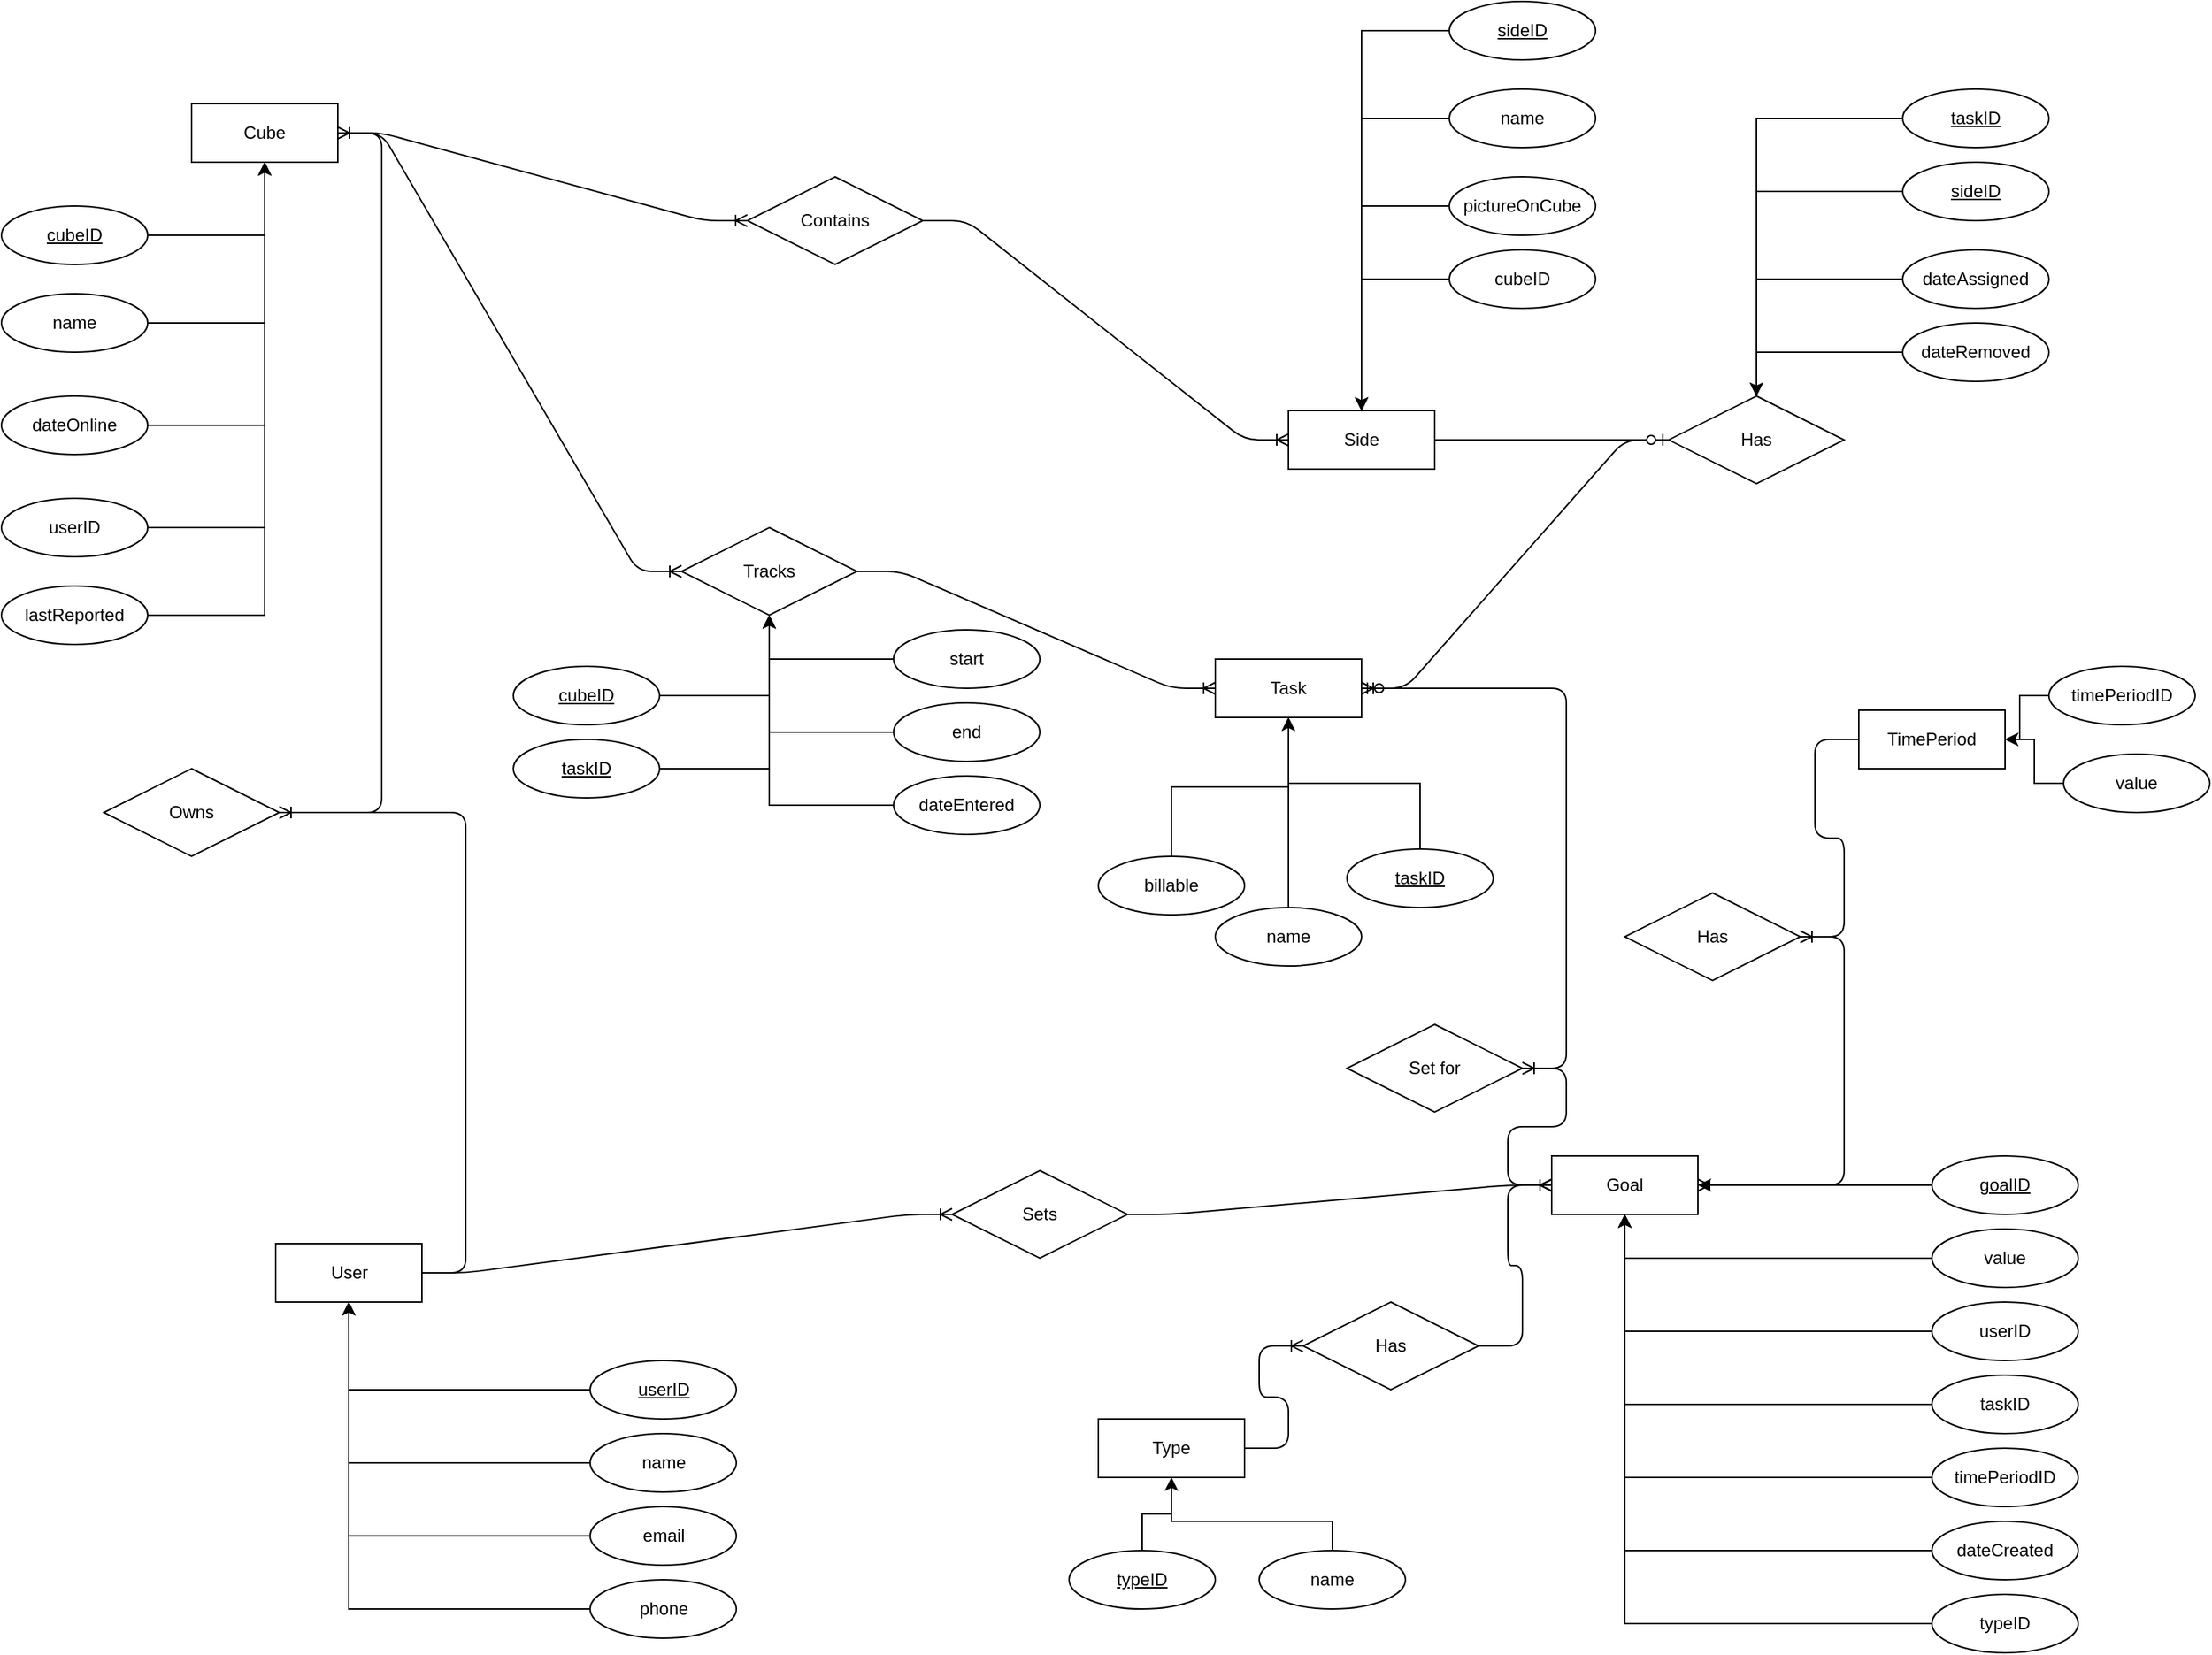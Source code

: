 <mxfile version="13.7.6" type="github">
  <diagram id="R2lEEEUBdFMjLlhIrx00" name="Page-1">
    <mxGraphModel dx="2436" dy="1880" grid="1" gridSize="10" guides="1" tooltips="1" connect="1" arrows="1" fold="1" page="1" pageScale="1" pageWidth="850" pageHeight="1100" math="0" shadow="0" extFonts="Permanent Marker^https://fonts.googleapis.com/css?family=Permanent+Marker">
      <root>
        <mxCell id="0" />
        <mxCell id="1" parent="0" />
        <mxCell id="gzNkbpyORmyLpdVIkSuP-48" value="" style="edgeStyle=entityRelationEdgeStyle;fontSize=12;html=1;endArrow=ERoneToMany;" parent="1" source="gzNkbpyORmyLpdVIkSuP-83" target="gzNkbpyORmyLpdVIkSuP-91" edge="1">
          <mxGeometry width="100" height="100" relative="1" as="geometry">
            <mxPoint x="60" y="140" as="sourcePoint" />
            <mxPoint x="30" y="265" as="targetPoint" />
          </mxGeometry>
        </mxCell>
        <mxCell id="gzNkbpyORmyLpdVIkSuP-72" value="Owns" style="shape=rhombus;perimeter=rhombusPerimeter;whiteSpace=wrap;html=1;align=center;" parent="1" vertex="1">
          <mxGeometry x="-750" y="485" width="120" height="60" as="geometry" />
        </mxCell>
        <mxCell id="gzNkbpyORmyLpdVIkSuP-73" value="" style="edgeStyle=entityRelationEdgeStyle;fontSize=12;html=1;endArrow=ERoneToMany;" parent="1" source="gzNkbpyORmyLpdVIkSuP-106" target="gzNkbpyORmyLpdVIkSuP-72" edge="1">
          <mxGeometry width="100" height="100" relative="1" as="geometry">
            <mxPoint x="355" y="635" as="sourcePoint" />
            <mxPoint x="-250" y="660" as="targetPoint" />
          </mxGeometry>
        </mxCell>
        <mxCell id="gzNkbpyORmyLpdVIkSuP-77" value="" style="edgeStyle=entityRelationEdgeStyle;fontSize=12;html=1;endArrow=ERzeroToOne;endFill=1;" parent="1" source="gzNkbpyORmyLpdVIkSuP-74" target="gzNkbpyORmyLpdVIkSuP-107" edge="1">
          <mxGeometry width="100" height="100" relative="1" as="geometry">
            <mxPoint x="500" y="250" as="sourcePoint" />
            <mxPoint x="610" y="365" as="targetPoint" />
          </mxGeometry>
        </mxCell>
        <mxCell id="gzNkbpyORmyLpdVIkSuP-74" value="Has" style="shape=rhombus;perimeter=rhombusPerimeter;whiteSpace=wrap;html=1;align=center;" parent="1" vertex="1">
          <mxGeometry x="320" y="230" width="120" height="60" as="geometry" />
        </mxCell>
        <mxCell id="gzNkbpyORmyLpdVIkSuP-78" value="" style="edgeStyle=entityRelationEdgeStyle;fontSize=12;html=1;endArrow=ERzeroToOne;endFill=1;" parent="1" source="gzNkbpyORmyLpdVIkSuP-91" target="gzNkbpyORmyLpdVIkSuP-74" edge="1">
          <mxGeometry width="100" height="100" relative="1" as="geometry">
            <mxPoint x="190" y="265" as="sourcePoint" />
            <mxPoint x="590" y="135" as="targetPoint" />
          </mxGeometry>
        </mxCell>
        <mxCell id="gzNkbpyORmyLpdVIkSuP-80" value="" style="edgeStyle=entityRelationEdgeStyle;fontSize=12;html=1;endArrow=ERoneToMany;" parent="1" source="gzNkbpyORmyLpdVIkSuP-81" target="gzNkbpyORmyLpdVIkSuP-107" edge="1">
          <mxGeometry width="100" height="100" relative="1" as="geometry">
            <mxPoint x="290" y="400" as="sourcePoint" />
            <mxPoint x="610" y="365" as="targetPoint" />
          </mxGeometry>
        </mxCell>
        <mxCell id="gzNkbpyORmyLpdVIkSuP-81" value="Tracks" style="shape=rhombus;perimeter=rhombusPerimeter;whiteSpace=wrap;html=1;align=center;" parent="1" vertex="1">
          <mxGeometry x="-355" y="320" width="120" height="60" as="geometry" />
        </mxCell>
        <mxCell id="gzNkbpyORmyLpdVIkSuP-82" value="" style="edgeStyle=entityRelationEdgeStyle;fontSize=12;html=1;endArrow=ERoneToMany;" parent="1" source="gzNkbpyORmyLpdVIkSuP-97" target="gzNkbpyORmyLpdVIkSuP-81" edge="1">
          <mxGeometry width="100" height="100" relative="1" as="geometry">
            <mxPoint x="50" y="595" as="sourcePoint" />
            <mxPoint x="590" y="135" as="targetPoint" />
          </mxGeometry>
        </mxCell>
        <mxCell id="gzNkbpyORmyLpdVIkSuP-83" value="Contains" style="shape=rhombus;perimeter=rhombusPerimeter;whiteSpace=wrap;html=1;align=center;" parent="1" vertex="1">
          <mxGeometry x="-310" y="80" width="120" height="60" as="geometry" />
        </mxCell>
        <mxCell id="gzNkbpyORmyLpdVIkSuP-84" value="" style="edgeStyle=entityRelationEdgeStyle;fontSize=12;html=1;endArrow=ERoneToMany;" parent="1" source="gzNkbpyORmyLpdVIkSuP-97" target="gzNkbpyORmyLpdVIkSuP-83" edge="1">
          <mxGeometry width="100" height="100" relative="1" as="geometry">
            <mxPoint x="50" y="595" as="sourcePoint" />
            <mxPoint x="80" y="145" as="targetPoint" />
          </mxGeometry>
        </mxCell>
        <mxCell id="gzNkbpyORmyLpdVIkSuP-103" style="edgeStyle=orthogonalEdgeStyle;rounded=0;orthogonalLoop=1;jettySize=auto;html=1;" parent="1" source="gzNkbpyORmyLpdVIkSuP-88" target="gzNkbpyORmyLpdVIkSuP-91" edge="1">
          <mxGeometry relative="1" as="geometry" />
        </mxCell>
        <mxCell id="gzNkbpyORmyLpdVIkSuP-88" value="pictureOnCube" style="ellipse;whiteSpace=wrap;html=1;align=center;" parent="1" vertex="1">
          <mxGeometry x="170" y="80" width="100" height="40" as="geometry" />
        </mxCell>
        <mxCell id="gzNkbpyORmyLpdVIkSuP-102" style="edgeStyle=orthogonalEdgeStyle;rounded=0;orthogonalLoop=1;jettySize=auto;html=1;" parent="1" source="gzNkbpyORmyLpdVIkSuP-89" target="gzNkbpyORmyLpdVIkSuP-91" edge="1">
          <mxGeometry relative="1" as="geometry" />
        </mxCell>
        <mxCell id="gzNkbpyORmyLpdVIkSuP-89" value="name" style="ellipse;whiteSpace=wrap;html=1;align=center;" parent="1" vertex="1">
          <mxGeometry x="170" y="20" width="100" height="40" as="geometry" />
        </mxCell>
        <mxCell id="gzNkbpyORmyLpdVIkSuP-104" style="edgeStyle=orthogonalEdgeStyle;rounded=0;orthogonalLoop=1;jettySize=auto;html=1;" parent="1" source="gzNkbpyORmyLpdVIkSuP-90" target="gzNkbpyORmyLpdVIkSuP-91" edge="1">
          <mxGeometry relative="1" as="geometry" />
        </mxCell>
        <mxCell id="gzNkbpyORmyLpdVIkSuP-90" value="cubeID" style="ellipse;whiteSpace=wrap;html=1;align=center;" parent="1" vertex="1">
          <mxGeometry x="170" y="130" width="100" height="40" as="geometry" />
        </mxCell>
        <mxCell id="gzNkbpyORmyLpdVIkSuP-91" value="Side" style="whiteSpace=wrap;html=1;align=center;" parent="1" vertex="1">
          <mxGeometry x="60" y="240" width="100" height="40" as="geometry" />
        </mxCell>
        <mxCell id="gzNkbpyORmyLpdVIkSuP-101" style="edgeStyle=orthogonalEdgeStyle;rounded=0;orthogonalLoop=1;jettySize=auto;html=1;" parent="1" source="gzNkbpyORmyLpdVIkSuP-96" target="gzNkbpyORmyLpdVIkSuP-91" edge="1">
          <mxGeometry relative="1" as="geometry" />
        </mxCell>
        <mxCell id="gzNkbpyORmyLpdVIkSuP-96" value="sideID" style="ellipse;whiteSpace=wrap;html=1;align=center;fontStyle=4;" parent="1" vertex="1">
          <mxGeometry x="170" y="-40" width="100" height="40" as="geometry" />
        </mxCell>
        <mxCell id="gzNkbpyORmyLpdVIkSuP-97" value="Cube" style="whiteSpace=wrap;html=1;align=center;" parent="1" vertex="1">
          <mxGeometry x="-690" y="30" width="100" height="40" as="geometry" />
        </mxCell>
        <mxCell id="gzNkbpyORmyLpdVIkSuP-98" value="" style="edgeStyle=entityRelationEdgeStyle;fontSize=12;html=1;endArrow=ERoneToMany;" parent="1" source="gzNkbpyORmyLpdVIkSuP-72" target="gzNkbpyORmyLpdVIkSuP-97" edge="1">
          <mxGeometry width="100" height="100" relative="1" as="geometry">
            <mxPoint x="200" y="330" as="sourcePoint" />
            <mxPoint x="-100" y="285" as="targetPoint" />
          </mxGeometry>
        </mxCell>
        <mxCell id="gzNkbpyORmyLpdVIkSuP-106" value="User" style="whiteSpace=wrap;html=1;align=center;" parent="1" vertex="1">
          <mxGeometry x="-632.5" y="810" width="100" height="40" as="geometry" />
        </mxCell>
        <mxCell id="gzNkbpyORmyLpdVIkSuP-107" value="Task" style="whiteSpace=wrap;html=1;align=center;" parent="1" vertex="1">
          <mxGeometry x="10" y="410" width="100" height="40" as="geometry" />
        </mxCell>
        <mxCell id="gzNkbpyORmyLpdVIkSuP-116" style="edgeStyle=orthogonalEdgeStyle;rounded=0;orthogonalLoop=1;jettySize=auto;html=1;" parent="1" source="gzNkbpyORmyLpdVIkSuP-108" target="gzNkbpyORmyLpdVIkSuP-81" edge="1">
          <mxGeometry relative="1" as="geometry" />
        </mxCell>
        <mxCell id="gzNkbpyORmyLpdVIkSuP-108" value="end" style="ellipse;whiteSpace=wrap;html=1;align=center;" parent="1" vertex="1">
          <mxGeometry x="-210" y="440" width="100" height="40" as="geometry" />
        </mxCell>
        <mxCell id="gzNkbpyORmyLpdVIkSuP-118" style="edgeStyle=orthogonalEdgeStyle;rounded=0;orthogonalLoop=1;jettySize=auto;html=1;" parent="1" source="gzNkbpyORmyLpdVIkSuP-109" target="gzNkbpyORmyLpdVIkSuP-81" edge="1">
          <mxGeometry relative="1" as="geometry" />
        </mxCell>
        <mxCell id="gzNkbpyORmyLpdVIkSuP-109" value="dateEntered" style="ellipse;whiteSpace=wrap;html=1;align=center;" parent="1" vertex="1">
          <mxGeometry x="-210" y="490" width="100" height="40" as="geometry" />
        </mxCell>
        <mxCell id="gzNkbpyORmyLpdVIkSuP-117" style="edgeStyle=orthogonalEdgeStyle;rounded=0;orthogonalLoop=1;jettySize=auto;html=1;" parent="1" source="gzNkbpyORmyLpdVIkSuP-110" target="gzNkbpyORmyLpdVIkSuP-81" edge="1">
          <mxGeometry relative="1" as="geometry" />
        </mxCell>
        <mxCell id="gzNkbpyORmyLpdVIkSuP-110" value="start" style="ellipse;whiteSpace=wrap;html=1;align=center;" parent="1" vertex="1">
          <mxGeometry x="-210" y="390" width="100" height="40" as="geometry" />
        </mxCell>
        <mxCell id="gzNkbpyORmyLpdVIkSuP-114" style="edgeStyle=orthogonalEdgeStyle;rounded=0;orthogonalLoop=1;jettySize=auto;html=1;" parent="1" source="gzNkbpyORmyLpdVIkSuP-111" target="gzNkbpyORmyLpdVIkSuP-81" edge="1">
          <mxGeometry relative="1" as="geometry" />
        </mxCell>
        <mxCell id="gzNkbpyORmyLpdVIkSuP-112" value="taskID" style="ellipse;whiteSpace=wrap;html=1;align=center;fontStyle=4;" parent="1" vertex="1">
          <mxGeometry x="-470" y="465" width="100" height="40" as="geometry" />
        </mxCell>
        <mxCell id="gzNkbpyORmyLpdVIkSuP-111" value="cubeID" style="ellipse;whiteSpace=wrap;html=1;align=center;fontStyle=4;" parent="1" vertex="1">
          <mxGeometry x="-470" y="415" width="100" height="40" as="geometry" />
        </mxCell>
        <mxCell id="gzNkbpyORmyLpdVIkSuP-115" style="edgeStyle=orthogonalEdgeStyle;rounded=0;orthogonalLoop=1;jettySize=auto;html=1;" parent="1" source="gzNkbpyORmyLpdVIkSuP-112" target="gzNkbpyORmyLpdVIkSuP-81" edge="1">
          <mxGeometry relative="1" as="geometry">
            <mxPoint x="-335" y="460" as="sourcePoint" />
            <mxPoint x="-275" y="370" as="targetPoint" />
          </mxGeometry>
        </mxCell>
        <mxCell id="gzNkbpyORmyLpdVIkSuP-140" style="edgeStyle=orthogonalEdgeStyle;rounded=0;orthogonalLoop=1;jettySize=auto;html=1;" parent="1" source="gzNkbpyORmyLpdVIkSuP-119" target="gzNkbpyORmyLpdVIkSuP-106" edge="1">
          <mxGeometry relative="1" as="geometry" />
        </mxCell>
        <mxCell id="gzNkbpyORmyLpdVIkSuP-138" style="edgeStyle=orthogonalEdgeStyle;rounded=0;orthogonalLoop=1;jettySize=auto;html=1;" parent="1" source="gzNkbpyORmyLpdVIkSuP-120" target="gzNkbpyORmyLpdVIkSuP-106" edge="1">
          <mxGeometry relative="1" as="geometry" />
        </mxCell>
        <mxCell id="gzNkbpyORmyLpdVIkSuP-120" value="name" style="ellipse;whiteSpace=wrap;html=1;align=center;" parent="1" vertex="1">
          <mxGeometry x="-417.5" y="940" width="100" height="40" as="geometry" />
        </mxCell>
        <mxCell id="gzNkbpyORmyLpdVIkSuP-139" style="edgeStyle=orthogonalEdgeStyle;rounded=0;orthogonalLoop=1;jettySize=auto;html=1;" parent="1" source="gzNkbpyORmyLpdVIkSuP-119" target="gzNkbpyORmyLpdVIkSuP-106" edge="1">
          <mxGeometry relative="1" as="geometry" />
        </mxCell>
        <mxCell id="gzNkbpyORmyLpdVIkSuP-121" value="email" style="ellipse;whiteSpace=wrap;html=1;align=center;" parent="1" vertex="1">
          <mxGeometry x="-417.5" y="990" width="100" height="40" as="geometry" />
        </mxCell>
        <mxCell id="gzNkbpyORmyLpdVIkSuP-141" style="edgeStyle=orthogonalEdgeStyle;rounded=0;orthogonalLoop=1;jettySize=auto;html=1;entryX=0.5;entryY=1;entryDx=0;entryDy=0;" parent="1" source="gzNkbpyORmyLpdVIkSuP-122" target="gzNkbpyORmyLpdVIkSuP-106" edge="1">
          <mxGeometry relative="1" as="geometry" />
        </mxCell>
        <mxCell id="gzNkbpyORmyLpdVIkSuP-122" value="phone" style="ellipse;whiteSpace=wrap;html=1;align=center;" parent="1" vertex="1">
          <mxGeometry x="-417.5" y="1040" width="100" height="40" as="geometry" />
        </mxCell>
        <mxCell id="gzNkbpyORmyLpdVIkSuP-143" style="edgeStyle=orthogonalEdgeStyle;rounded=0;orthogonalLoop=1;jettySize=auto;html=1;" parent="1" source="gzNkbpyORmyLpdVIkSuP-123" target="gzNkbpyORmyLpdVIkSuP-107" edge="1">
          <mxGeometry relative="1" as="geometry" />
        </mxCell>
        <mxCell id="gzNkbpyORmyLpdVIkSuP-123" value="name" style="ellipse;whiteSpace=wrap;html=1;align=center;" parent="1" vertex="1">
          <mxGeometry x="10" y="580" width="100" height="40" as="geometry" />
        </mxCell>
        <mxCell id="gzNkbpyORmyLpdVIkSuP-144" style="edgeStyle=orthogonalEdgeStyle;rounded=0;orthogonalLoop=1;jettySize=auto;html=1;" parent="1" source="gzNkbpyORmyLpdVIkSuP-124" target="gzNkbpyORmyLpdVIkSuP-107" edge="1">
          <mxGeometry relative="1" as="geometry" />
        </mxCell>
        <mxCell id="gzNkbpyORmyLpdVIkSuP-124" value="taskID" style="ellipse;whiteSpace=wrap;html=1;align=center;fontStyle=4;" parent="1" vertex="1">
          <mxGeometry x="100" y="540" width="100" height="40" as="geometry" />
        </mxCell>
        <mxCell id="gzNkbpyORmyLpdVIkSuP-142" style="edgeStyle=orthogonalEdgeStyle;rounded=0;orthogonalLoop=1;jettySize=auto;html=1;" parent="1" source="gzNkbpyORmyLpdVIkSuP-125" target="gzNkbpyORmyLpdVIkSuP-107" edge="1">
          <mxGeometry relative="1" as="geometry" />
        </mxCell>
        <mxCell id="gzNkbpyORmyLpdVIkSuP-125" value="billable" style="ellipse;whiteSpace=wrap;html=1;align=center;" parent="1" vertex="1">
          <mxGeometry x="-70" y="545" width="100" height="40" as="geometry" />
        </mxCell>
        <mxCell id="gzNkbpyORmyLpdVIkSuP-132" style="edgeStyle=orthogonalEdgeStyle;rounded=0;orthogonalLoop=1;jettySize=auto;html=1;" parent="1" source="gzNkbpyORmyLpdVIkSuP-127" target="gzNkbpyORmyLpdVIkSuP-97" edge="1">
          <mxGeometry relative="1" as="geometry" />
        </mxCell>
        <mxCell id="gzNkbpyORmyLpdVIkSuP-133" style="edgeStyle=orthogonalEdgeStyle;rounded=0;orthogonalLoop=1;jettySize=auto;html=1;" parent="1" source="gzNkbpyORmyLpdVIkSuP-126" target="gzNkbpyORmyLpdVIkSuP-97" edge="1">
          <mxGeometry relative="1" as="geometry" />
        </mxCell>
        <mxCell id="gzNkbpyORmyLpdVIkSuP-134" style="edgeStyle=orthogonalEdgeStyle;rounded=0;orthogonalLoop=1;jettySize=auto;html=1;" parent="1" source="gzNkbpyORmyLpdVIkSuP-99" target="gzNkbpyORmyLpdVIkSuP-97" edge="1">
          <mxGeometry relative="1" as="geometry" />
        </mxCell>
        <mxCell id="gzNkbpyORmyLpdVIkSuP-135" style="edgeStyle=orthogonalEdgeStyle;rounded=0;orthogonalLoop=1;jettySize=auto;html=1;" parent="1" source="gzNkbpyORmyLpdVIkSuP-128" target="gzNkbpyORmyLpdVIkSuP-97" edge="1">
          <mxGeometry relative="1" as="geometry" />
        </mxCell>
        <mxCell id="gzNkbpyORmyLpdVIkSuP-136" style="edgeStyle=orthogonalEdgeStyle;rounded=0;orthogonalLoop=1;jettySize=auto;html=1;entryX=0.5;entryY=1;entryDx=0;entryDy=0;" parent="1" source="gzNkbpyORmyLpdVIkSuP-129" target="gzNkbpyORmyLpdVIkSuP-97" edge="1">
          <mxGeometry relative="1" as="geometry" />
        </mxCell>
        <mxCell id="gzNkbpyORmyLpdVIkSuP-99" value="cubeID" style="ellipse;whiteSpace=wrap;html=1;align=center;fontStyle=4;" parent="1" vertex="1">
          <mxGeometry x="-820" y="100" width="100" height="40" as="geometry" />
        </mxCell>
        <mxCell id="gzNkbpyORmyLpdVIkSuP-126" value="name" style="ellipse;whiteSpace=wrap;html=1;align=center;" parent="1" vertex="1">
          <mxGeometry x="-820" y="160" width="100" height="40" as="geometry" />
        </mxCell>
        <mxCell id="gzNkbpyORmyLpdVIkSuP-127" value="dateOnline" style="ellipse;whiteSpace=wrap;html=1;align=center;" parent="1" vertex="1">
          <mxGeometry x="-820" y="230" width="100" height="40" as="geometry" />
        </mxCell>
        <mxCell id="gzNkbpyORmyLpdVIkSuP-128" value="userID" style="ellipse;whiteSpace=wrap;html=1;align=center;" parent="1" vertex="1">
          <mxGeometry x="-820" y="300" width="100" height="40" as="geometry" />
        </mxCell>
        <mxCell id="gzNkbpyORmyLpdVIkSuP-129" value="lastReported" style="ellipse;whiteSpace=wrap;html=1;align=center;" parent="1" vertex="1">
          <mxGeometry x="-820" y="360" width="100" height="40" as="geometry" />
        </mxCell>
        <mxCell id="gzNkbpyORmyLpdVIkSuP-119" value="userID" style="ellipse;whiteSpace=wrap;html=1;align=center;fontStyle=4;" parent="1" vertex="1">
          <mxGeometry x="-417.5" y="890" width="100" height="40" as="geometry" />
        </mxCell>
        <mxCell id="gzNkbpyORmyLpdVIkSuP-147" style="edgeStyle=orthogonalEdgeStyle;rounded=0;orthogonalLoop=1;jettySize=auto;html=1;" parent="1" source="gzNkbpyORmyLpdVIkSuP-121" target="gzNkbpyORmyLpdVIkSuP-106" edge="1">
          <mxGeometry relative="1" as="geometry">
            <mxPoint x="-687.5" y="830" as="sourcePoint" />
            <mxPoint x="-997.5" y="830" as="targetPoint" />
          </mxGeometry>
        </mxCell>
        <mxCell id="gzNkbpyORmyLpdVIkSuP-154" style="edgeStyle=orthogonalEdgeStyle;rounded=0;orthogonalLoop=1;jettySize=auto;html=1;" parent="1" source="gzNkbpyORmyLpdVIkSuP-149" target="gzNkbpyORmyLpdVIkSuP-74" edge="1">
          <mxGeometry relative="1" as="geometry" />
        </mxCell>
        <mxCell id="gzNkbpyORmyLpdVIkSuP-149" value="sideID" style="ellipse;whiteSpace=wrap;html=1;align=center;fontStyle=4;" parent="1" vertex="1">
          <mxGeometry x="480" y="70" width="100" height="40" as="geometry" />
        </mxCell>
        <mxCell id="gzNkbpyORmyLpdVIkSuP-153" style="edgeStyle=orthogonalEdgeStyle;rounded=0;orthogonalLoop=1;jettySize=auto;html=1;" parent="1" source="gzNkbpyORmyLpdVIkSuP-150" target="gzNkbpyORmyLpdVIkSuP-74" edge="1">
          <mxGeometry relative="1" as="geometry" />
        </mxCell>
        <mxCell id="gzNkbpyORmyLpdVIkSuP-150" value="taskID" style="ellipse;whiteSpace=wrap;html=1;align=center;fontStyle=4;" parent="1" vertex="1">
          <mxGeometry x="480" y="20" width="100" height="40" as="geometry" />
        </mxCell>
        <mxCell id="gzNkbpyORmyLpdVIkSuP-156" style="edgeStyle=orthogonalEdgeStyle;rounded=0;orthogonalLoop=1;jettySize=auto;html=1;" parent="1" source="gzNkbpyORmyLpdVIkSuP-151" target="gzNkbpyORmyLpdVIkSuP-74" edge="1">
          <mxGeometry relative="1" as="geometry" />
        </mxCell>
        <mxCell id="gzNkbpyORmyLpdVIkSuP-151" value="dateRemoved" style="ellipse;whiteSpace=wrap;html=1;align=center;" parent="1" vertex="1">
          <mxGeometry x="480" y="180" width="100" height="40" as="geometry" />
        </mxCell>
        <mxCell id="gzNkbpyORmyLpdVIkSuP-155" style="edgeStyle=orthogonalEdgeStyle;rounded=0;orthogonalLoop=1;jettySize=auto;html=1;" parent="1" source="gzNkbpyORmyLpdVIkSuP-152" target="gzNkbpyORmyLpdVIkSuP-74" edge="1">
          <mxGeometry relative="1" as="geometry" />
        </mxCell>
        <mxCell id="gzNkbpyORmyLpdVIkSuP-152" value="dateAssigned" style="ellipse;whiteSpace=wrap;html=1;align=center;" parent="1" vertex="1">
          <mxGeometry x="480" y="130" width="100" height="40" as="geometry" />
        </mxCell>
        <mxCell id="aCvfztlA_gV0R2M4Iz9O-1" value="Goal" style="whiteSpace=wrap;html=1;align=center;" vertex="1" parent="1">
          <mxGeometry x="240" y="750" width="100" height="40" as="geometry" />
        </mxCell>
        <mxCell id="aCvfztlA_gV0R2M4Iz9O-8" style="edgeStyle=orthogonalEdgeStyle;rounded=0;orthogonalLoop=1;jettySize=auto;html=1;" edge="1" parent="1" source="aCvfztlA_gV0R2M4Iz9O-2" target="aCvfztlA_gV0R2M4Iz9O-1">
          <mxGeometry relative="1" as="geometry" />
        </mxCell>
        <mxCell id="aCvfztlA_gV0R2M4Iz9O-2" value="goalID" style="ellipse;whiteSpace=wrap;html=1;align=center;fontStyle=4;" vertex="1" parent="1">
          <mxGeometry x="500" y="750" width="100" height="40" as="geometry" />
        </mxCell>
        <mxCell id="aCvfztlA_gV0R2M4Iz9O-9" style="edgeStyle=orthogonalEdgeStyle;rounded=0;orthogonalLoop=1;jettySize=auto;html=1;" edge="1" parent="1" source="aCvfztlA_gV0R2M4Iz9O-3" target="aCvfztlA_gV0R2M4Iz9O-1">
          <mxGeometry relative="1" as="geometry" />
        </mxCell>
        <mxCell id="aCvfztlA_gV0R2M4Iz9O-3" value="userID" style="ellipse;whiteSpace=wrap;html=1;align=center;" vertex="1" parent="1">
          <mxGeometry x="500" y="850" width="100" height="40" as="geometry" />
        </mxCell>
        <mxCell id="aCvfztlA_gV0R2M4Iz9O-12" style="edgeStyle=orthogonalEdgeStyle;rounded=0;orthogonalLoop=1;jettySize=auto;html=1;" edge="1" parent="1" source="aCvfztlA_gV0R2M4Iz9O-4" target="aCvfztlA_gV0R2M4Iz9O-1">
          <mxGeometry relative="1" as="geometry" />
        </mxCell>
        <mxCell id="aCvfztlA_gV0R2M4Iz9O-4" value="taskID" style="ellipse;whiteSpace=wrap;html=1;align=center;" vertex="1" parent="1">
          <mxGeometry x="500" y="900" width="100" height="40" as="geometry" />
        </mxCell>
        <mxCell id="aCvfztlA_gV0R2M4Iz9O-11" style="edgeStyle=orthogonalEdgeStyle;rounded=0;orthogonalLoop=1;jettySize=auto;html=1;" edge="1" parent="1" source="aCvfztlA_gV0R2M4Iz9O-5" target="aCvfztlA_gV0R2M4Iz9O-1">
          <mxGeometry relative="1" as="geometry" />
        </mxCell>
        <mxCell id="aCvfztlA_gV0R2M4Iz9O-5" value="timePeriodID" style="ellipse;whiteSpace=wrap;html=1;align=center;" vertex="1" parent="1">
          <mxGeometry x="500" y="950" width="100" height="40" as="geometry" />
        </mxCell>
        <mxCell id="aCvfztlA_gV0R2M4Iz9O-13" style="edgeStyle=orthogonalEdgeStyle;rounded=0;orthogonalLoop=1;jettySize=auto;html=1;" edge="1" parent="1" source="aCvfztlA_gV0R2M4Iz9O-6" target="aCvfztlA_gV0R2M4Iz9O-1">
          <mxGeometry relative="1" as="geometry" />
        </mxCell>
        <mxCell id="aCvfztlA_gV0R2M4Iz9O-6" value="value" style="ellipse;whiteSpace=wrap;html=1;align=center;" vertex="1" parent="1">
          <mxGeometry x="500" y="800" width="100" height="40" as="geometry" />
        </mxCell>
        <mxCell id="aCvfztlA_gV0R2M4Iz9O-10" style="edgeStyle=orthogonalEdgeStyle;rounded=0;orthogonalLoop=1;jettySize=auto;html=1;" edge="1" parent="1" source="aCvfztlA_gV0R2M4Iz9O-7" target="aCvfztlA_gV0R2M4Iz9O-1">
          <mxGeometry relative="1" as="geometry" />
        </mxCell>
        <mxCell id="aCvfztlA_gV0R2M4Iz9O-7" value="dateCreated" style="ellipse;whiteSpace=wrap;html=1;align=center;" vertex="1" parent="1">
          <mxGeometry x="500" y="1000" width="100" height="40" as="geometry" />
        </mxCell>
        <mxCell id="aCvfztlA_gV0R2M4Iz9O-14" value="" style="edgeStyle=entityRelationEdgeStyle;fontSize=12;html=1;endArrow=ERoneToMany;" edge="1" parent="1" source="aCvfztlA_gV0R2M4Iz9O-18" target="aCvfztlA_gV0R2M4Iz9O-1">
          <mxGeometry width="100" height="100" relative="1" as="geometry">
            <mxPoint x="300" y="810" as="sourcePoint" />
            <mxPoint x="490" y="690" as="targetPoint" />
          </mxGeometry>
        </mxCell>
        <mxCell id="aCvfztlA_gV0R2M4Iz9O-17" value="" style="edgeStyle=entityRelationEdgeStyle;fontSize=12;html=1;endArrow=ERoneToMany;" edge="1" parent="1" source="gzNkbpyORmyLpdVIkSuP-106" target="aCvfztlA_gV0R2M4Iz9O-18">
          <mxGeometry width="100" height="100" relative="1" as="geometry">
            <mxPoint x="-487.5" y="830" as="sourcePoint" />
            <mxPoint x="-417.5" y="810" as="targetPoint" />
          </mxGeometry>
        </mxCell>
        <mxCell id="aCvfztlA_gV0R2M4Iz9O-18" value="Sets" style="shape=rhombus;perimeter=rhombusPerimeter;whiteSpace=wrap;html=1;align=center;" vertex="1" parent="1">
          <mxGeometry x="-170" y="760" width="120" height="60" as="geometry" />
        </mxCell>
        <mxCell id="aCvfztlA_gV0R2M4Iz9O-23" value="Type" style="whiteSpace=wrap;html=1;align=center;" vertex="1" parent="1">
          <mxGeometry x="-70" y="930" width="100" height="40" as="geometry" />
        </mxCell>
        <mxCell id="aCvfztlA_gV0R2M4Iz9O-24" value="" style="edgeStyle=entityRelationEdgeStyle;fontSize=12;html=1;endArrow=ERoneToMany;" edge="1" parent="1" source="aCvfztlA_gV0R2M4Iz9O-25" target="aCvfztlA_gV0R2M4Iz9O-1">
          <mxGeometry width="100" height="100" relative="1" as="geometry">
            <mxPoint x="340" y="940" as="sourcePoint" />
            <mxPoint x="440" y="840" as="targetPoint" />
          </mxGeometry>
        </mxCell>
        <mxCell id="aCvfztlA_gV0R2M4Iz9O-25" value="Has" style="shape=rhombus;perimeter=rhombusPerimeter;whiteSpace=wrap;html=1;align=center;" vertex="1" parent="1">
          <mxGeometry x="70" y="850" width="120" height="60" as="geometry" />
        </mxCell>
        <mxCell id="aCvfztlA_gV0R2M4Iz9O-26" value="" style="edgeStyle=entityRelationEdgeStyle;fontSize=12;html=1;endArrow=ERoneToMany;" edge="1" parent="1" source="aCvfztlA_gV0R2M4Iz9O-23" target="aCvfztlA_gV0R2M4Iz9O-25">
          <mxGeometry width="100" height="100" relative="1" as="geometry">
            <mxPoint x="50" y="1000.0" as="sourcePoint" />
            <mxPoint x="210" y="750.0" as="targetPoint" />
          </mxGeometry>
        </mxCell>
        <mxCell id="aCvfztlA_gV0R2M4Iz9O-31" style="edgeStyle=orthogonalEdgeStyle;rounded=0;orthogonalLoop=1;jettySize=auto;html=1;entryX=0.5;entryY=1;entryDx=0;entryDy=0;" edge="1" parent="1" source="aCvfztlA_gV0R2M4Iz9O-27" target="aCvfztlA_gV0R2M4Iz9O-23">
          <mxGeometry relative="1" as="geometry" />
        </mxCell>
        <mxCell id="aCvfztlA_gV0R2M4Iz9O-27" value="typeID" style="ellipse;whiteSpace=wrap;html=1;align=center;fontStyle=4;" vertex="1" parent="1">
          <mxGeometry x="-90" y="1020" width="100" height="40" as="geometry" />
        </mxCell>
        <mxCell id="aCvfztlA_gV0R2M4Iz9O-30" style="edgeStyle=orthogonalEdgeStyle;rounded=0;orthogonalLoop=1;jettySize=auto;html=1;" edge="1" parent="1" source="aCvfztlA_gV0R2M4Iz9O-28" target="aCvfztlA_gV0R2M4Iz9O-23">
          <mxGeometry relative="1" as="geometry">
            <Array as="points">
              <mxPoint x="90" y="1000" />
              <mxPoint x="-20" y="1000" />
            </Array>
          </mxGeometry>
        </mxCell>
        <mxCell id="aCvfztlA_gV0R2M4Iz9O-28" value="name" style="ellipse;whiteSpace=wrap;html=1;align=center;" vertex="1" parent="1">
          <mxGeometry x="40" y="1020" width="100" height="40" as="geometry" />
        </mxCell>
        <mxCell id="aCvfztlA_gV0R2M4Iz9O-33" style="edgeStyle=orthogonalEdgeStyle;rounded=0;orthogonalLoop=1;jettySize=auto;html=1;" edge="1" parent="1" source="aCvfztlA_gV0R2M4Iz9O-32" target="aCvfztlA_gV0R2M4Iz9O-1">
          <mxGeometry relative="1" as="geometry" />
        </mxCell>
        <mxCell id="aCvfztlA_gV0R2M4Iz9O-32" value="typeID" style="ellipse;whiteSpace=wrap;html=1;align=center;" vertex="1" parent="1">
          <mxGeometry x="500" y="1050" width="100" height="40" as="geometry" />
        </mxCell>
        <mxCell id="aCvfztlA_gV0R2M4Iz9O-34" value="TimePeriod" style="whiteSpace=wrap;html=1;align=center;" vertex="1" parent="1">
          <mxGeometry x="450" y="445" width="100" height="40" as="geometry" />
        </mxCell>
        <mxCell id="aCvfztlA_gV0R2M4Iz9O-40" style="edgeStyle=orthogonalEdgeStyle;rounded=0;orthogonalLoop=1;jettySize=auto;html=1;" edge="1" parent="1" source="aCvfztlA_gV0R2M4Iz9O-36" target="aCvfztlA_gV0R2M4Iz9O-34">
          <mxGeometry relative="1" as="geometry">
            <mxPoint x="690" y="585" as="sourcePoint" />
            <mxPoint x="280" y="485" as="targetPoint" />
          </mxGeometry>
        </mxCell>
        <mxCell id="aCvfztlA_gV0R2M4Iz9O-36" value="value" style="ellipse;whiteSpace=wrap;html=1;align=center;" vertex="1" parent="1">
          <mxGeometry x="590" y="475" width="100" height="40" as="geometry" />
        </mxCell>
        <mxCell id="aCvfztlA_gV0R2M4Iz9O-39" style="edgeStyle=orthogonalEdgeStyle;rounded=0;orthogonalLoop=1;jettySize=auto;html=1;" edge="1" parent="1" source="aCvfztlA_gV0R2M4Iz9O-37" target="aCvfztlA_gV0R2M4Iz9O-34">
          <mxGeometry relative="1" as="geometry" />
        </mxCell>
        <mxCell id="aCvfztlA_gV0R2M4Iz9O-37" value="timePeriodID" style="ellipse;whiteSpace=wrap;html=1;align=center;" vertex="1" parent="1">
          <mxGeometry x="580" y="415" width="100" height="40" as="geometry" />
        </mxCell>
        <mxCell id="aCvfztlA_gV0R2M4Iz9O-41" value="" style="edgeStyle=entityRelationEdgeStyle;fontSize=12;html=1;endArrow=ERoneToMany;" edge="1" parent="1" source="aCvfztlA_gV0R2M4Iz9O-42" target="aCvfztlA_gV0R2M4Iz9O-1">
          <mxGeometry width="100" height="100" relative="1" as="geometry">
            <mxPoint x="-10" y="880" as="sourcePoint" />
            <mxPoint x="90" y="780" as="targetPoint" />
          </mxGeometry>
        </mxCell>
        <mxCell id="aCvfztlA_gV0R2M4Iz9O-42" value="Has" style="shape=rhombus;perimeter=rhombusPerimeter;whiteSpace=wrap;html=1;align=center;" vertex="1" parent="1">
          <mxGeometry x="290" y="570" width="120" height="60" as="geometry" />
        </mxCell>
        <mxCell id="aCvfztlA_gV0R2M4Iz9O-43" value="" style="edgeStyle=entityRelationEdgeStyle;fontSize=12;html=1;endArrow=ERoneToMany;" edge="1" parent="1" source="aCvfztlA_gV0R2M4Iz9O-34" target="aCvfztlA_gV0R2M4Iz9O-42">
          <mxGeometry width="100" height="100" relative="1" as="geometry">
            <mxPoint x="540" y="610" as="sourcePoint" />
            <mxPoint x="340" y="770.0" as="targetPoint" />
          </mxGeometry>
        </mxCell>
        <mxCell id="aCvfztlA_gV0R2M4Iz9O-44" value="" style="edgeStyle=entityRelationEdgeStyle;fontSize=12;html=1;endArrow=ERoneToMany;" edge="1" parent="1" source="aCvfztlA_gV0R2M4Iz9O-20" target="gzNkbpyORmyLpdVIkSuP-107">
          <mxGeometry width="100" height="100" relative="1" as="geometry">
            <mxPoint x="430" y="510" as="sourcePoint" />
            <mxPoint x="530" y="410" as="targetPoint" />
          </mxGeometry>
        </mxCell>
        <mxCell id="aCvfztlA_gV0R2M4Iz9O-20" value="Set for" style="shape=rhombus;perimeter=rhombusPerimeter;whiteSpace=wrap;html=1;align=center;" vertex="1" parent="1">
          <mxGeometry x="100" y="660" width="120" height="60" as="geometry" />
        </mxCell>
        <mxCell id="aCvfztlA_gV0R2M4Iz9O-45" value="" style="edgeStyle=entityRelationEdgeStyle;fontSize=12;html=1;endArrow=ERoneToMany;" edge="1" parent="1" source="aCvfztlA_gV0R2M4Iz9O-1" target="aCvfztlA_gV0R2M4Iz9O-20">
          <mxGeometry width="100" height="100" relative="1" as="geometry">
            <mxPoint x="500" y="750.48" as="sourcePoint" />
            <mxPoint x="600" y="320" as="targetPoint" />
          </mxGeometry>
        </mxCell>
      </root>
    </mxGraphModel>
  </diagram>
</mxfile>
